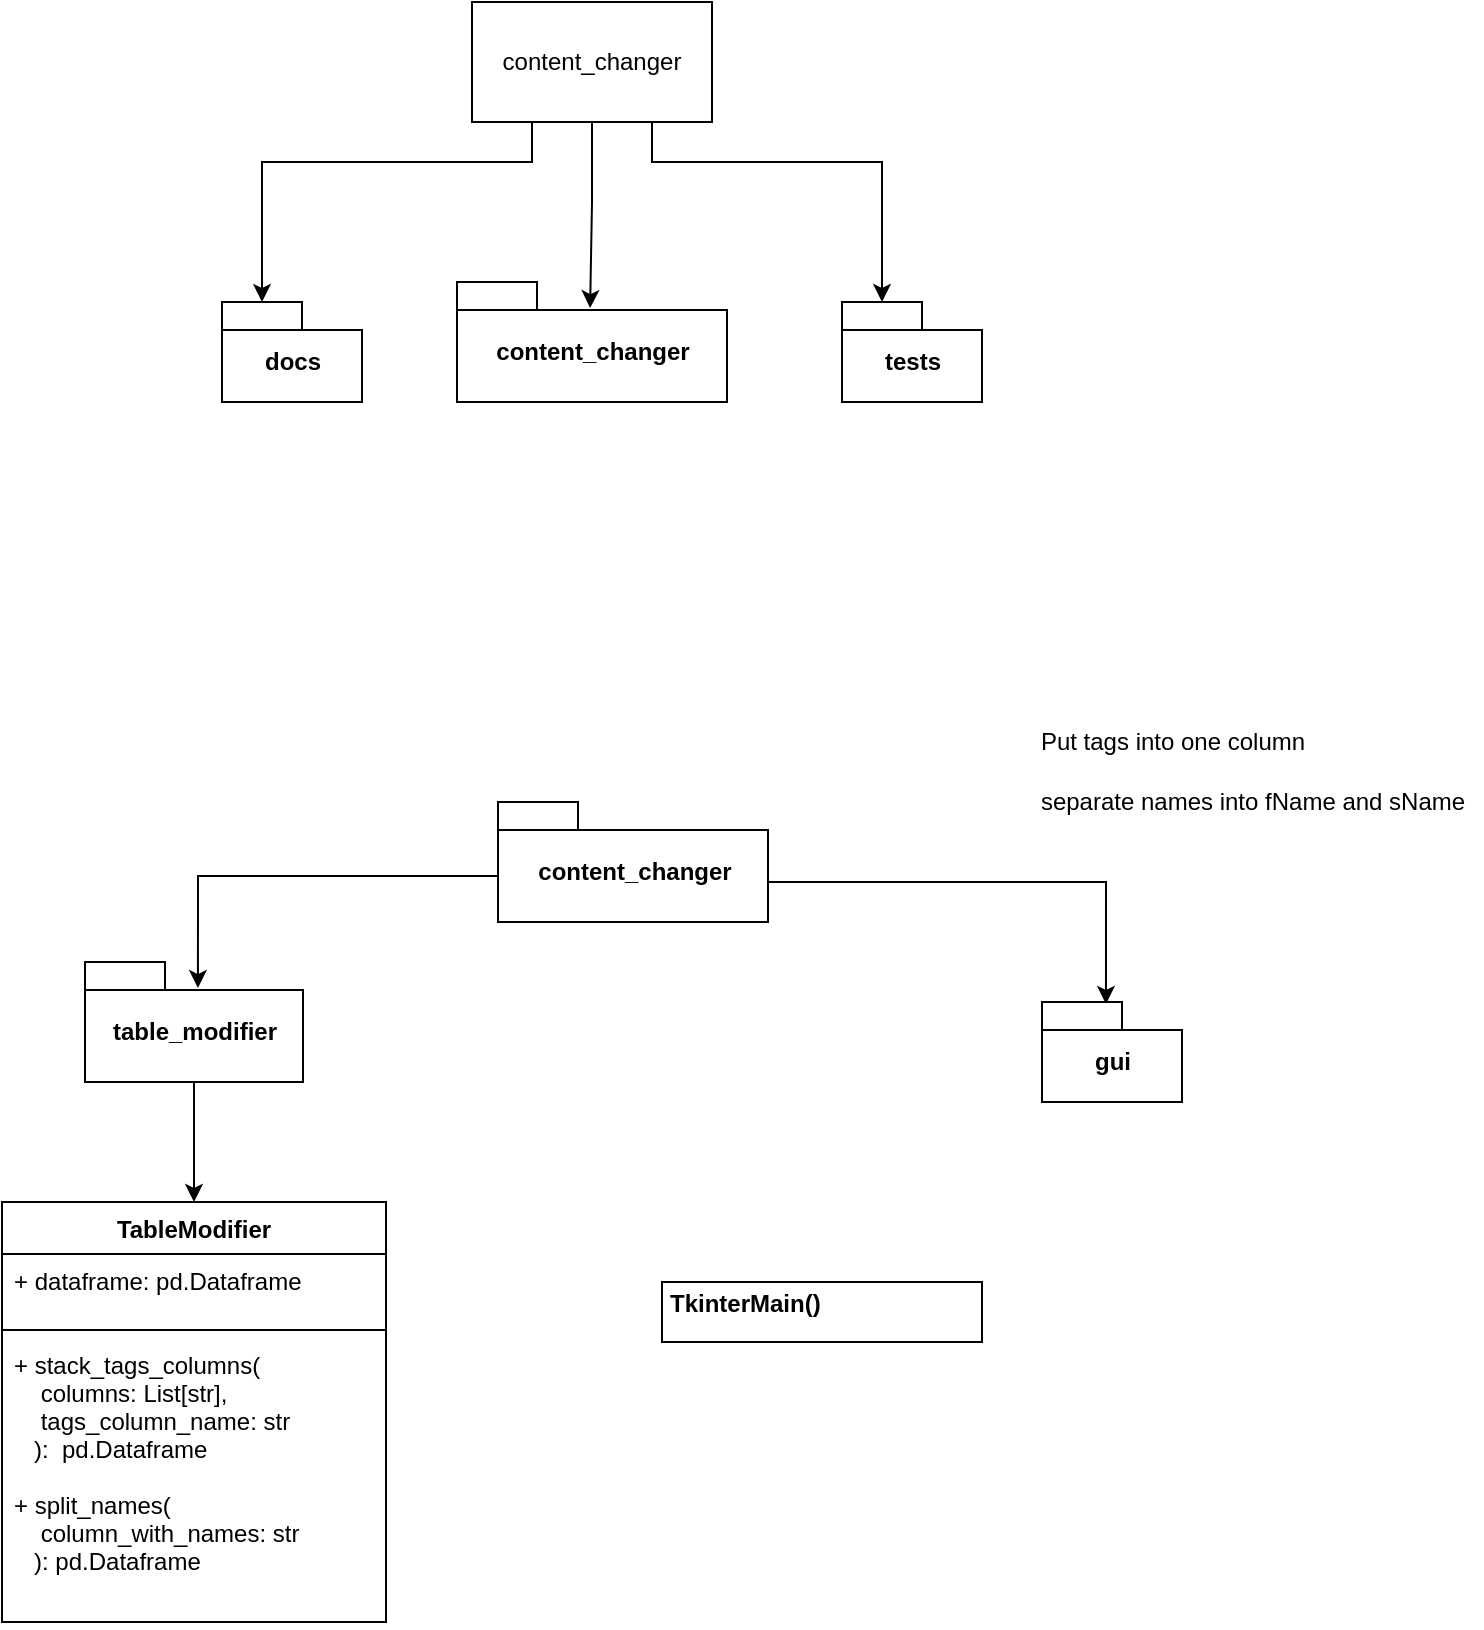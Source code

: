 <mxfile version="15.5.4" type="embed"><diagram id="x1eozHJv5DdPt1ebnL7w" name="Page-1"><mxGraphModel dx="1329" dy="722" grid="1" gridSize="10" guides="1" tooltips="1" connect="1" arrows="1" fold="1" page="1" pageScale="1" pageWidth="850" pageHeight="1100" math="0" shadow="0"><root><mxCell id="0"/><mxCell id="1" parent="0"/><mxCell id="JitU0k-865CrKq4ra549-4" value="content_changer" style="shape=folder;fontStyle=1;spacingTop=10;tabWidth=40;tabHeight=14;tabPosition=left;html=1;" parent="1" vertex="1"><mxGeometry x="337.5" y="180" width="135" height="60" as="geometry"/></mxCell><mxCell id="JitU0k-865CrKq4ra549-9" style="edgeStyle=orthogonalEdgeStyle;rounded=0;orthogonalLoop=1;jettySize=auto;html=1;exitX=0.25;exitY=1;exitDx=0;exitDy=0;entryX=0;entryY=0;entryDx=20;entryDy=0;entryPerimeter=0;" parent="1" source="JitU0k-865CrKq4ra549-5" target="JitU0k-865CrKq4ra549-6" edge="1"><mxGeometry relative="1" as="geometry"><Array as="points"><mxPoint x="375" y="120"/><mxPoint x="240" y="120"/></Array></mxGeometry></mxCell><mxCell id="JitU0k-865CrKq4ra549-10" style="edgeStyle=orthogonalEdgeStyle;rounded=0;orthogonalLoop=1;jettySize=auto;html=1;exitX=0.5;exitY=1;exitDx=0;exitDy=0;entryX=0.493;entryY=0.217;entryDx=0;entryDy=0;entryPerimeter=0;" parent="1" source="JitU0k-865CrKq4ra549-5" target="JitU0k-865CrKq4ra549-4" edge="1"><mxGeometry relative="1" as="geometry"/></mxCell><mxCell id="JitU0k-865CrKq4ra549-11" style="edgeStyle=orthogonalEdgeStyle;rounded=0;orthogonalLoop=1;jettySize=auto;html=1;exitX=0.75;exitY=1;exitDx=0;exitDy=0;entryX=0;entryY=0;entryDx=20;entryDy=0;entryPerimeter=0;" parent="1" source="JitU0k-865CrKq4ra549-5" target="JitU0k-865CrKq4ra549-8" edge="1"><mxGeometry relative="1" as="geometry"><Array as="points"><mxPoint x="435" y="120"/><mxPoint x="550" y="120"/></Array></mxGeometry></mxCell><mxCell id="JitU0k-865CrKq4ra549-5" value="content_changer" style="rounded=0;whiteSpace=wrap;html=1;" parent="1" vertex="1"><mxGeometry x="345" y="40" width="120" height="60" as="geometry"/></mxCell><mxCell id="JitU0k-865CrKq4ra549-6" value="docs" style="shape=folder;fontStyle=1;spacingTop=10;tabWidth=40;tabHeight=14;tabPosition=left;html=1;" parent="1" vertex="1"><mxGeometry x="220" y="190" width="70" height="50" as="geometry"/></mxCell><mxCell id="JitU0k-865CrKq4ra549-8" value="tests" style="shape=folder;fontStyle=1;spacingTop=10;tabWidth=40;tabHeight=14;tabPosition=left;html=1;" parent="1" vertex="1"><mxGeometry x="530" y="190" width="70" height="50" as="geometry"/></mxCell><mxCell id="JitU0k-865CrKq4ra549-21" style="edgeStyle=orthogonalEdgeStyle;rounded=0;orthogonalLoop=1;jettySize=auto;html=1;exitX=0;exitY=0;exitDx=0;exitDy=37;exitPerimeter=0;entryX=0.518;entryY=0.217;entryDx=0;entryDy=0;entryPerimeter=0;" parent="1" source="JitU0k-865CrKq4ra549-12" target="JitU0k-865CrKq4ra549-20" edge="1"><mxGeometry relative="1" as="geometry"/></mxCell><mxCell id="JitU0k-865CrKq4ra549-24" style="edgeStyle=orthogonalEdgeStyle;rounded=0;orthogonalLoop=1;jettySize=auto;html=1;exitX=0;exitY=0;exitDx=135;exitDy=37;exitPerimeter=0;entryX=0.457;entryY=0.02;entryDx=0;entryDy=0;entryPerimeter=0;" parent="1" source="JitU0k-865CrKq4ra549-12" target="JitU0k-865CrKq4ra549-23" edge="1"><mxGeometry relative="1" as="geometry"><Array as="points"><mxPoint x="493" y="480"/><mxPoint x="662" y="480"/></Array></mxGeometry></mxCell><mxCell id="JitU0k-865CrKq4ra549-12" value="content_changer" style="shape=folder;fontStyle=1;spacingTop=10;tabWidth=40;tabHeight=14;tabPosition=left;html=1;" parent="1" vertex="1"><mxGeometry x="358" y="440" width="135" height="60" as="geometry"/></mxCell><mxCell id="JitU0k-865CrKq4ra549-13" value="Put tags into one column&lt;br&gt;" style="text;html=1;align=center;verticalAlign=middle;resizable=0;points=[];autosize=1;strokeColor=none;fillColor=none;" parent="1" vertex="1"><mxGeometry x="620" y="400" width="150" height="20" as="geometry"/></mxCell><mxCell id="JitU0k-865CrKq4ra549-14" value="separate names into fName and sName&lt;br&gt;" style="text;html=1;align=center;verticalAlign=middle;resizable=0;points=[];autosize=1;strokeColor=none;fillColor=none;" parent="1" vertex="1"><mxGeometry x="620" y="430" width="230" height="20" as="geometry"/></mxCell><mxCell id="JitU0k-865CrKq4ra549-15" value="TableModifier" style="swimlane;fontStyle=1;align=center;verticalAlign=top;childLayout=stackLayout;horizontal=1;startSize=26;horizontalStack=0;resizeParent=1;resizeParentMax=0;resizeLast=0;collapsible=1;marginBottom=0;" parent="1" vertex="1"><mxGeometry x="110" y="640" width="192" height="210" as="geometry"/></mxCell><mxCell id="JitU0k-865CrKq4ra549-16" value="+ dataframe: pd.Dataframe" style="text;strokeColor=none;fillColor=none;align=left;verticalAlign=top;spacingLeft=4;spacingRight=4;overflow=hidden;rotatable=0;points=[[0,0.5],[1,0.5]];portConstraint=eastwest;" parent="JitU0k-865CrKq4ra549-15" vertex="1"><mxGeometry y="26" width="192" height="34" as="geometry"/></mxCell><mxCell id="JitU0k-865CrKq4ra549-17" value="" style="line;strokeWidth=1;fillColor=none;align=left;verticalAlign=middle;spacingTop=-1;spacingLeft=3;spacingRight=3;rotatable=0;labelPosition=right;points=[];portConstraint=eastwest;" parent="JitU0k-865CrKq4ra549-15" vertex="1"><mxGeometry y="60" width="192" height="8" as="geometry"/></mxCell><mxCell id="JitU0k-865CrKq4ra549-18" value="+ stack_tags_columns(&#10;    columns: List[str],&#10;    tags_column_name: str&#10;   ):  pd.Dataframe&#10;&#10;+ split_names(&#10;    column_with_names: str&#10;   ): pd.Dataframe" style="text;strokeColor=none;fillColor=none;align=left;verticalAlign=top;spacingLeft=4;spacingRight=4;overflow=hidden;rotatable=0;points=[[0,0.5],[1,0.5]];portConstraint=eastwest;" parent="JitU0k-865CrKq4ra549-15" vertex="1"><mxGeometry y="68" width="192" height="142" as="geometry"/></mxCell><mxCell id="JitU0k-865CrKq4ra549-22" style="edgeStyle=orthogonalEdgeStyle;rounded=0;orthogonalLoop=1;jettySize=auto;html=1;exitX=0.5;exitY=1;exitDx=0;exitDy=0;exitPerimeter=0;entryX=0.5;entryY=0;entryDx=0;entryDy=0;" parent="1" source="JitU0k-865CrKq4ra549-20" target="JitU0k-865CrKq4ra549-15" edge="1"><mxGeometry relative="1" as="geometry"/></mxCell><mxCell id="JitU0k-865CrKq4ra549-20" value="table_modifier" style="shape=folder;fontStyle=1;spacingTop=10;tabWidth=40;tabHeight=14;tabPosition=left;html=1;" parent="1" vertex="1"><mxGeometry x="151.5" y="520" width="109" height="60" as="geometry"/></mxCell><mxCell id="JitU0k-865CrKq4ra549-23" value="gui&lt;br&gt;" style="shape=folder;fontStyle=1;spacingTop=10;tabWidth=40;tabHeight=14;tabPosition=left;html=1;" parent="1" vertex="1"><mxGeometry x="630" y="540" width="70" height="50" as="geometry"/></mxCell><mxCell id="2" value="&lt;p style=&quot;margin: 0px ; margin-top: 4px ; text-align: center&quot;&gt;&lt;/p&gt;&lt;p style=&quot;margin: 0px ; margin-left: 4px&quot;&gt;&lt;b&gt;TkinterMain()&lt;/b&gt;&lt;/p&gt;" style="verticalAlign=top;align=left;overflow=fill;fontSize=12;fontFamily=Helvetica;html=1;" vertex="1" parent="1"><mxGeometry x="440" y="680" width="160" height="30" as="geometry"/></mxCell></root></mxGraphModel></diagram></mxfile>